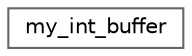 digraph "类继承关系图"
{
 // LATEX_PDF_SIZE
  bgcolor="transparent";
  edge [fontname=Helvetica,fontsize=10,labelfontname=Helvetica,labelfontsize=10];
  node [fontname=Helvetica,fontsize=10,shape=box,height=0.2,width=0.4];
  rankdir="LR";
  Node0 [id="Node000000",label="my_int_buffer",height=0.2,width=0.4,color="grey40", fillcolor="white", style="filled",URL="$classmy__int__buffer.html",tooltip=" "];
}
